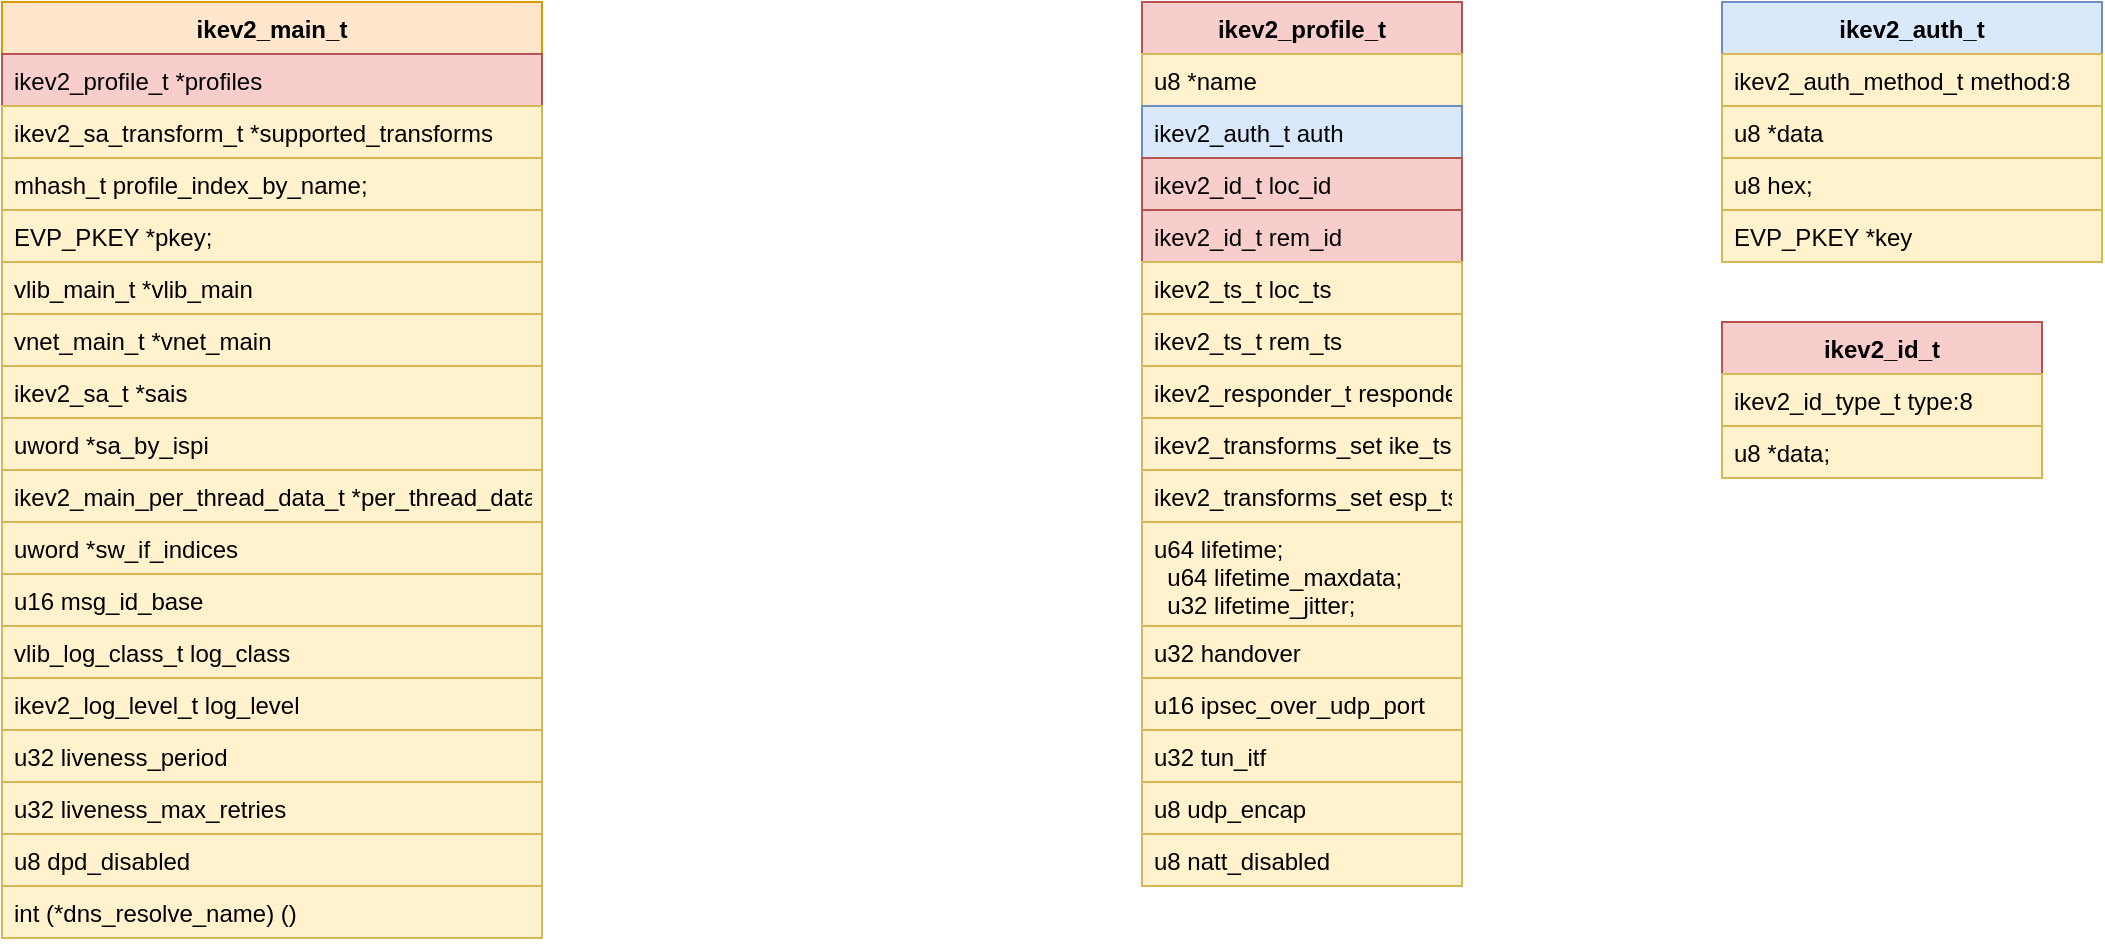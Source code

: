 <mxfile version="14.1.8" type="device"><diagram name="Page-1" id="e7e014a7-5840-1c2e-5031-d8a46d1fe8dd"><mxGraphModel dx="768" dy="482" grid="1" gridSize="10" guides="1" tooltips="1" connect="1" arrows="1" fold="1" page="1" pageScale="1" pageWidth="1169" pageHeight="826" background="#ffffff" math="0" shadow="0"><root><mxCell id="0"/><mxCell id="1" parent="0"/><mxCell id="Ou4qxV2DXJZPpHNbIq72-41" value="ikev2_main_t" style="swimlane;fontStyle=1;align=center;verticalAlign=top;childLayout=stackLayout;horizontal=1;startSize=26;horizontalStack=0;resizeParent=1;resizeParentMax=0;resizeLast=0;collapsible=1;marginBottom=0;fillColor=#ffe6cc;strokeColor=#d79b00;" vertex="1" parent="1"><mxGeometry x="80" y="90" width="270" height="468" as="geometry"/></mxCell><mxCell id="Ou4qxV2DXJZPpHNbIq72-42" value="ikev2_profile_t *profiles" style="text;strokeColor=#b85450;fillColor=#f8cecc;align=left;verticalAlign=top;spacingLeft=4;spacingRight=4;overflow=hidden;rotatable=0;points=[[0,0.5],[1,0.5]];portConstraint=eastwest;" vertex="1" parent="Ou4qxV2DXJZPpHNbIq72-41"><mxGeometry y="26" width="270" height="26" as="geometry"/></mxCell><mxCell id="Ou4qxV2DXJZPpHNbIq72-44" value="ikev2_sa_transform_t *supported_transforms" style="text;fillColor=#fff2cc;align=left;verticalAlign=top;spacingLeft=4;spacingRight=4;overflow=hidden;rotatable=0;points=[[0,0.5],[1,0.5]];portConstraint=eastwest;strokeColor=#d6b656;" vertex="1" parent="Ou4qxV2DXJZPpHNbIq72-41"><mxGeometry y="52" width="270" height="26" as="geometry"/></mxCell><mxCell id="Ou4qxV2DXJZPpHNbIq72-45" value="mhash_t profile_index_by_name;" style="text;fillColor=#fff2cc;align=left;verticalAlign=top;spacingLeft=4;spacingRight=4;overflow=hidden;rotatable=0;points=[[0,0.5],[1,0.5]];portConstraint=eastwest;strokeColor=#d6b656;" vertex="1" parent="Ou4qxV2DXJZPpHNbIq72-41"><mxGeometry y="78" width="270" height="26" as="geometry"/></mxCell><mxCell id="Ou4qxV2DXJZPpHNbIq72-46" value="EVP_PKEY *pkey;" style="text;fillColor=#fff2cc;align=left;verticalAlign=top;spacingLeft=4;spacingRight=4;overflow=hidden;rotatable=0;points=[[0,0.5],[1,0.5]];portConstraint=eastwest;strokeColor=#d6b656;" vertex="1" parent="Ou4qxV2DXJZPpHNbIq72-41"><mxGeometry y="104" width="270" height="26" as="geometry"/></mxCell><mxCell id="Ou4qxV2DXJZPpHNbIq72-47" value="vlib_main_t *vlib_main" style="text;fillColor=#fff2cc;align=left;verticalAlign=top;spacingLeft=4;spacingRight=4;overflow=hidden;rotatable=0;points=[[0,0.5],[1,0.5]];portConstraint=eastwest;strokeColor=#d6b656;" vertex="1" parent="Ou4qxV2DXJZPpHNbIq72-41"><mxGeometry y="130" width="270" height="26" as="geometry"/></mxCell><mxCell id="Ou4qxV2DXJZPpHNbIq72-48" value="vnet_main_t *vnet_main" style="text;fillColor=#fff2cc;align=left;verticalAlign=top;spacingLeft=4;spacingRight=4;overflow=hidden;rotatable=0;points=[[0,0.5],[1,0.5]];portConstraint=eastwest;strokeColor=#d6b656;" vertex="1" parent="Ou4qxV2DXJZPpHNbIq72-41"><mxGeometry y="156" width="270" height="26" as="geometry"/></mxCell><mxCell id="Ou4qxV2DXJZPpHNbIq72-49" value="ikev2_sa_t *sais" style="text;fillColor=#fff2cc;align=left;verticalAlign=top;spacingLeft=4;spacingRight=4;overflow=hidden;rotatable=0;points=[[0,0.5],[1,0.5]];portConstraint=eastwest;strokeColor=#d6b656;" vertex="1" parent="Ou4qxV2DXJZPpHNbIq72-41"><mxGeometry y="182" width="270" height="26" as="geometry"/></mxCell><mxCell id="Ou4qxV2DXJZPpHNbIq72-50" value="uword *sa_by_ispi" style="text;fillColor=#fff2cc;align=left;verticalAlign=top;spacingLeft=4;spacingRight=4;overflow=hidden;rotatable=0;points=[[0,0.5],[1,0.5]];portConstraint=eastwest;strokeColor=#d6b656;" vertex="1" parent="Ou4qxV2DXJZPpHNbIq72-41"><mxGeometry y="208" width="270" height="26" as="geometry"/></mxCell><mxCell id="Ou4qxV2DXJZPpHNbIq72-51" value="ikev2_main_per_thread_data_t *per_thread_data" style="text;fillColor=#fff2cc;align=left;verticalAlign=top;spacingLeft=4;spacingRight=4;overflow=hidden;rotatable=0;points=[[0,0.5],[1,0.5]];portConstraint=eastwest;strokeColor=#d6b656;" vertex="1" parent="Ou4qxV2DXJZPpHNbIq72-41"><mxGeometry y="234" width="270" height="26" as="geometry"/></mxCell><mxCell id="Ou4qxV2DXJZPpHNbIq72-52" value="uword *sw_if_indices" style="text;fillColor=#fff2cc;align=left;verticalAlign=top;spacingLeft=4;spacingRight=4;overflow=hidden;rotatable=0;points=[[0,0.5],[1,0.5]];portConstraint=eastwest;strokeColor=#d6b656;" vertex="1" parent="Ou4qxV2DXJZPpHNbIq72-41"><mxGeometry y="260" width="270" height="26" as="geometry"/></mxCell><mxCell id="Ou4qxV2DXJZPpHNbIq72-53" value="u16 msg_id_base" style="text;fillColor=#fff2cc;align=left;verticalAlign=top;spacingLeft=4;spacingRight=4;overflow=hidden;rotatable=0;points=[[0,0.5],[1,0.5]];portConstraint=eastwest;strokeColor=#d6b656;" vertex="1" parent="Ou4qxV2DXJZPpHNbIq72-41"><mxGeometry y="286" width="270" height="26" as="geometry"/></mxCell><mxCell id="Ou4qxV2DXJZPpHNbIq72-54" value="vlib_log_class_t log_class" style="text;fillColor=#fff2cc;align=left;verticalAlign=top;spacingLeft=4;spacingRight=4;overflow=hidden;rotatable=0;points=[[0,0.5],[1,0.5]];portConstraint=eastwest;strokeColor=#d6b656;" vertex="1" parent="Ou4qxV2DXJZPpHNbIq72-41"><mxGeometry y="312" width="270" height="26" as="geometry"/></mxCell><mxCell id="Ou4qxV2DXJZPpHNbIq72-55" value="ikev2_log_level_t log_level" style="text;fillColor=#fff2cc;align=left;verticalAlign=top;spacingLeft=4;spacingRight=4;overflow=hidden;rotatable=0;points=[[0,0.5],[1,0.5]];portConstraint=eastwest;strokeColor=#d6b656;" vertex="1" parent="Ou4qxV2DXJZPpHNbIq72-41"><mxGeometry y="338" width="270" height="26" as="geometry"/></mxCell><mxCell id="Ou4qxV2DXJZPpHNbIq72-56" value="u32 liveness_period" style="text;fillColor=#fff2cc;align=left;verticalAlign=top;spacingLeft=4;spacingRight=4;overflow=hidden;rotatable=0;points=[[0,0.5],[1,0.5]];portConstraint=eastwest;strokeColor=#d6b656;" vertex="1" parent="Ou4qxV2DXJZPpHNbIq72-41"><mxGeometry y="364" width="270" height="26" as="geometry"/></mxCell><mxCell id="Ou4qxV2DXJZPpHNbIq72-57" value="u32 liveness_max_retries" style="text;fillColor=#fff2cc;align=left;verticalAlign=top;spacingLeft=4;spacingRight=4;overflow=hidden;rotatable=0;points=[[0,0.5],[1,0.5]];portConstraint=eastwest;strokeColor=#d6b656;" vertex="1" parent="Ou4qxV2DXJZPpHNbIq72-41"><mxGeometry y="390" width="270" height="26" as="geometry"/></mxCell><mxCell id="Ou4qxV2DXJZPpHNbIq72-58" value="u8 dpd_disabled" style="text;fillColor=#fff2cc;align=left;verticalAlign=top;spacingLeft=4;spacingRight=4;overflow=hidden;rotatable=0;points=[[0,0.5],[1,0.5]];portConstraint=eastwest;strokeColor=#d6b656;" vertex="1" parent="Ou4qxV2DXJZPpHNbIq72-41"><mxGeometry y="416" width="270" height="26" as="geometry"/></mxCell><mxCell id="Ou4qxV2DXJZPpHNbIq72-59" value="int (*dns_resolve_name) ()" style="text;fillColor=#fff2cc;align=left;verticalAlign=top;spacingLeft=4;spacingRight=4;overflow=hidden;rotatable=0;points=[[0,0.5],[1,0.5]];portConstraint=eastwest;strokeColor=#d6b656;" vertex="1" parent="Ou4qxV2DXJZPpHNbIq72-41"><mxGeometry y="442" width="270" height="26" as="geometry"/></mxCell><mxCell id="Ou4qxV2DXJZPpHNbIq72-60" value="ikev2_profile_t" style="swimlane;fontStyle=1;align=center;verticalAlign=top;childLayout=stackLayout;horizontal=1;startSize=26;horizontalStack=0;resizeParent=1;resizeParentMax=0;resizeLast=0;collapsible=1;marginBottom=0;strokeColor=#b85450;fillColor=#f8cecc;" vertex="1" parent="1"><mxGeometry x="650" y="90" width="160" height="442" as="geometry"/></mxCell><mxCell id="Ou4qxV2DXJZPpHNbIq72-61" value="u8 *name" style="text;strokeColor=#d6b656;fillColor=#fff2cc;align=left;verticalAlign=top;spacingLeft=4;spacingRight=4;overflow=hidden;rotatable=0;points=[[0,0.5],[1,0.5]];portConstraint=eastwest;" vertex="1" parent="Ou4qxV2DXJZPpHNbIq72-60"><mxGeometry y="26" width="160" height="26" as="geometry"/></mxCell><mxCell id="Ou4qxV2DXJZPpHNbIq72-63" value="ikev2_auth_t auth" style="text;fillColor=#dae8fc;align=left;verticalAlign=top;spacingLeft=4;spacingRight=4;overflow=hidden;rotatable=0;points=[[0,0.5],[1,0.5]];portConstraint=eastwest;strokeColor=#6c8ebf;" vertex="1" parent="Ou4qxV2DXJZPpHNbIq72-60"><mxGeometry y="52" width="160" height="26" as="geometry"/></mxCell><mxCell id="Ou4qxV2DXJZPpHNbIq72-64" value="ikev2_id_t loc_id" style="text;fillColor=#f8cecc;align=left;verticalAlign=top;spacingLeft=4;spacingRight=4;overflow=hidden;rotatable=0;points=[[0,0.5],[1,0.5]];portConstraint=eastwest;strokeColor=#b85450;" vertex="1" parent="Ou4qxV2DXJZPpHNbIq72-60"><mxGeometry y="78" width="160" height="26" as="geometry"/></mxCell><mxCell id="Ou4qxV2DXJZPpHNbIq72-65" value="ikev2_id_t rem_id" style="text;fillColor=#f8cecc;align=left;verticalAlign=top;spacingLeft=4;spacingRight=4;overflow=hidden;rotatable=0;points=[[0,0.5],[1,0.5]];portConstraint=eastwest;strokeColor=#b85450;" vertex="1" parent="Ou4qxV2DXJZPpHNbIq72-60"><mxGeometry y="104" width="160" height="26" as="geometry"/></mxCell><mxCell id="Ou4qxV2DXJZPpHNbIq72-66" value="ikev2_ts_t loc_ts" style="text;fillColor=#fff2cc;align=left;verticalAlign=top;spacingLeft=4;spacingRight=4;overflow=hidden;rotatable=0;points=[[0,0.5],[1,0.5]];portConstraint=eastwest;strokeColor=#d6b656;" vertex="1" parent="Ou4qxV2DXJZPpHNbIq72-60"><mxGeometry y="130" width="160" height="26" as="geometry"/></mxCell><mxCell id="Ou4qxV2DXJZPpHNbIq72-67" value="ikev2_ts_t rem_ts" style="text;fillColor=#fff2cc;align=left;verticalAlign=top;spacingLeft=4;spacingRight=4;overflow=hidden;rotatable=0;points=[[0,0.5],[1,0.5]];portConstraint=eastwest;strokeColor=#d6b656;" vertex="1" parent="Ou4qxV2DXJZPpHNbIq72-60"><mxGeometry y="156" width="160" height="26" as="geometry"/></mxCell><mxCell id="Ou4qxV2DXJZPpHNbIq72-68" value="ikev2_responder_t responder" style="text;fillColor=#fff2cc;align=left;verticalAlign=top;spacingLeft=4;spacingRight=4;overflow=hidden;rotatable=0;points=[[0,0.5],[1,0.5]];portConstraint=eastwest;strokeColor=#d6b656;" vertex="1" parent="Ou4qxV2DXJZPpHNbIq72-60"><mxGeometry y="182" width="160" height="26" as="geometry"/></mxCell><mxCell id="Ou4qxV2DXJZPpHNbIq72-69" value="ikev2_transforms_set ike_ts" style="text;fillColor=#fff2cc;align=left;verticalAlign=top;spacingLeft=4;spacingRight=4;overflow=hidden;rotatable=0;points=[[0,0.5],[1,0.5]];portConstraint=eastwest;strokeColor=#d6b656;" vertex="1" parent="Ou4qxV2DXJZPpHNbIq72-60"><mxGeometry y="208" width="160" height="26" as="geometry"/></mxCell><mxCell id="Ou4qxV2DXJZPpHNbIq72-70" value="ikev2_transforms_set esp_ts" style="text;fillColor=#fff2cc;align=left;verticalAlign=top;spacingLeft=4;spacingRight=4;overflow=hidden;rotatable=0;points=[[0,0.5],[1,0.5]];portConstraint=eastwest;strokeColor=#d6b656;" vertex="1" parent="Ou4qxV2DXJZPpHNbIq72-60"><mxGeometry y="234" width="160" height="26" as="geometry"/></mxCell><mxCell id="Ou4qxV2DXJZPpHNbIq72-71" value="u64 lifetime;&#10;  u64 lifetime_maxdata;&#10;  u32 lifetime_jitter;" style="text;fillColor=#fff2cc;align=left;verticalAlign=top;spacingLeft=4;spacingRight=4;overflow=hidden;rotatable=0;points=[[0,0.5],[1,0.5]];portConstraint=eastwest;strokeColor=#d6b656;" vertex="1" parent="Ou4qxV2DXJZPpHNbIq72-60"><mxGeometry y="260" width="160" height="52" as="geometry"/></mxCell><mxCell id="Ou4qxV2DXJZPpHNbIq72-72" value="u32 handover" style="text;fillColor=#fff2cc;align=left;verticalAlign=top;spacingLeft=4;spacingRight=4;overflow=hidden;rotatable=0;points=[[0,0.5],[1,0.5]];portConstraint=eastwest;strokeColor=#d6b656;" vertex="1" parent="Ou4qxV2DXJZPpHNbIq72-60"><mxGeometry y="312" width="160" height="26" as="geometry"/></mxCell><mxCell id="Ou4qxV2DXJZPpHNbIq72-73" value="u16 ipsec_over_udp_port" style="text;fillColor=#fff2cc;align=left;verticalAlign=top;spacingLeft=4;spacingRight=4;overflow=hidden;rotatable=0;points=[[0,0.5],[1,0.5]];portConstraint=eastwest;strokeColor=#d6b656;" vertex="1" parent="Ou4qxV2DXJZPpHNbIq72-60"><mxGeometry y="338" width="160" height="26" as="geometry"/></mxCell><mxCell id="Ou4qxV2DXJZPpHNbIq72-74" value="u32 tun_itf" style="text;fillColor=#fff2cc;align=left;verticalAlign=top;spacingLeft=4;spacingRight=4;overflow=hidden;rotatable=0;points=[[0,0.5],[1,0.5]];portConstraint=eastwest;strokeColor=#d6b656;" vertex="1" parent="Ou4qxV2DXJZPpHNbIq72-60"><mxGeometry y="364" width="160" height="26" as="geometry"/></mxCell><mxCell id="Ou4qxV2DXJZPpHNbIq72-75" value="u8 udp_encap" style="text;fillColor=#fff2cc;align=left;verticalAlign=top;spacingLeft=4;spacingRight=4;overflow=hidden;rotatable=0;points=[[0,0.5],[1,0.5]];portConstraint=eastwest;strokeColor=#d6b656;" vertex="1" parent="Ou4qxV2DXJZPpHNbIq72-60"><mxGeometry y="390" width="160" height="26" as="geometry"/></mxCell><mxCell id="Ou4qxV2DXJZPpHNbIq72-76" value="u8 natt_disabled" style="text;fillColor=#fff2cc;align=left;verticalAlign=top;spacingLeft=4;spacingRight=4;overflow=hidden;rotatable=0;points=[[0,0.5],[1,0.5]];portConstraint=eastwest;strokeColor=#d6b656;" vertex="1" parent="Ou4qxV2DXJZPpHNbIq72-60"><mxGeometry y="416" width="160" height="26" as="geometry"/></mxCell><mxCell id="Ou4qxV2DXJZPpHNbIq72-77" value="ikev2_auth_t" style="swimlane;fontStyle=1;align=center;verticalAlign=top;childLayout=stackLayout;horizontal=1;startSize=26;horizontalStack=0;resizeParent=1;resizeParentMax=0;resizeLast=0;collapsible=1;marginBottom=0;strokeColor=#6c8ebf;fillColor=#dae8fc;" vertex="1" parent="1"><mxGeometry x="940" y="90" width="190" height="130" as="geometry"/></mxCell><mxCell id="Ou4qxV2DXJZPpHNbIq72-78" value="ikev2_auth_method_t method:8" style="text;strokeColor=#d6b656;fillColor=#fff2cc;align=left;verticalAlign=top;spacingLeft=4;spacingRight=4;overflow=hidden;rotatable=0;points=[[0,0.5],[1,0.5]];portConstraint=eastwest;" vertex="1" parent="Ou4qxV2DXJZPpHNbIq72-77"><mxGeometry y="26" width="190" height="26" as="geometry"/></mxCell><mxCell id="Ou4qxV2DXJZPpHNbIq72-80" value="u8 *data" style="text;fillColor=#fff2cc;align=left;verticalAlign=top;spacingLeft=4;spacingRight=4;overflow=hidden;rotatable=0;points=[[0,0.5],[1,0.5]];portConstraint=eastwest;strokeColor=#d6b656;" vertex="1" parent="Ou4qxV2DXJZPpHNbIq72-77"><mxGeometry y="52" width="190" height="26" as="geometry"/></mxCell><mxCell id="Ou4qxV2DXJZPpHNbIq72-81" value="u8 hex;" style="text;strokeColor=#d6b656;fillColor=#fff2cc;align=left;verticalAlign=top;spacingLeft=4;spacingRight=4;overflow=hidden;rotatable=0;points=[[0,0.5],[1,0.5]];portConstraint=eastwest;" vertex="1" parent="Ou4qxV2DXJZPpHNbIq72-77"><mxGeometry y="78" width="190" height="26" as="geometry"/></mxCell><mxCell id="Ou4qxV2DXJZPpHNbIq72-82" value="EVP_PKEY *key" style="text;strokeColor=#d6b656;fillColor=#fff2cc;align=left;verticalAlign=top;spacingLeft=4;spacingRight=4;overflow=hidden;rotatable=0;points=[[0,0.5],[1,0.5]];portConstraint=eastwest;" vertex="1" parent="Ou4qxV2DXJZPpHNbIq72-77"><mxGeometry y="104" width="190" height="26" as="geometry"/></mxCell><mxCell id="Ou4qxV2DXJZPpHNbIq72-83" value="ikev2_id_t" style="swimlane;fontStyle=1;align=center;verticalAlign=top;childLayout=stackLayout;horizontal=1;startSize=26;horizontalStack=0;resizeParent=1;resizeParentMax=0;resizeLast=0;collapsible=1;marginBottom=0;strokeColor=#b85450;fillColor=#f8cecc;" vertex="1" parent="1"><mxGeometry x="940" y="250" width="160" height="78" as="geometry"/></mxCell><mxCell id="Ou4qxV2DXJZPpHNbIq72-84" value="ikev2_id_type_t type:8" style="text;strokeColor=#d6b656;fillColor=#fff2cc;align=left;verticalAlign=top;spacingLeft=4;spacingRight=4;overflow=hidden;rotatable=0;points=[[0,0.5],[1,0.5]];portConstraint=eastwest;" vertex="1" parent="Ou4qxV2DXJZPpHNbIq72-83"><mxGeometry y="26" width="160" height="26" as="geometry"/></mxCell><mxCell id="Ou4qxV2DXJZPpHNbIq72-86" value="u8 *data;" style="text;strokeColor=#d6b656;fillColor=#fff2cc;align=left;verticalAlign=top;spacingLeft=4;spacingRight=4;overflow=hidden;rotatable=0;points=[[0,0.5],[1,0.5]];portConstraint=eastwest;" vertex="1" parent="Ou4qxV2DXJZPpHNbIq72-83"><mxGeometry y="52" width="160" height="26" as="geometry"/></mxCell></root></mxGraphModel></diagram></mxfile>
